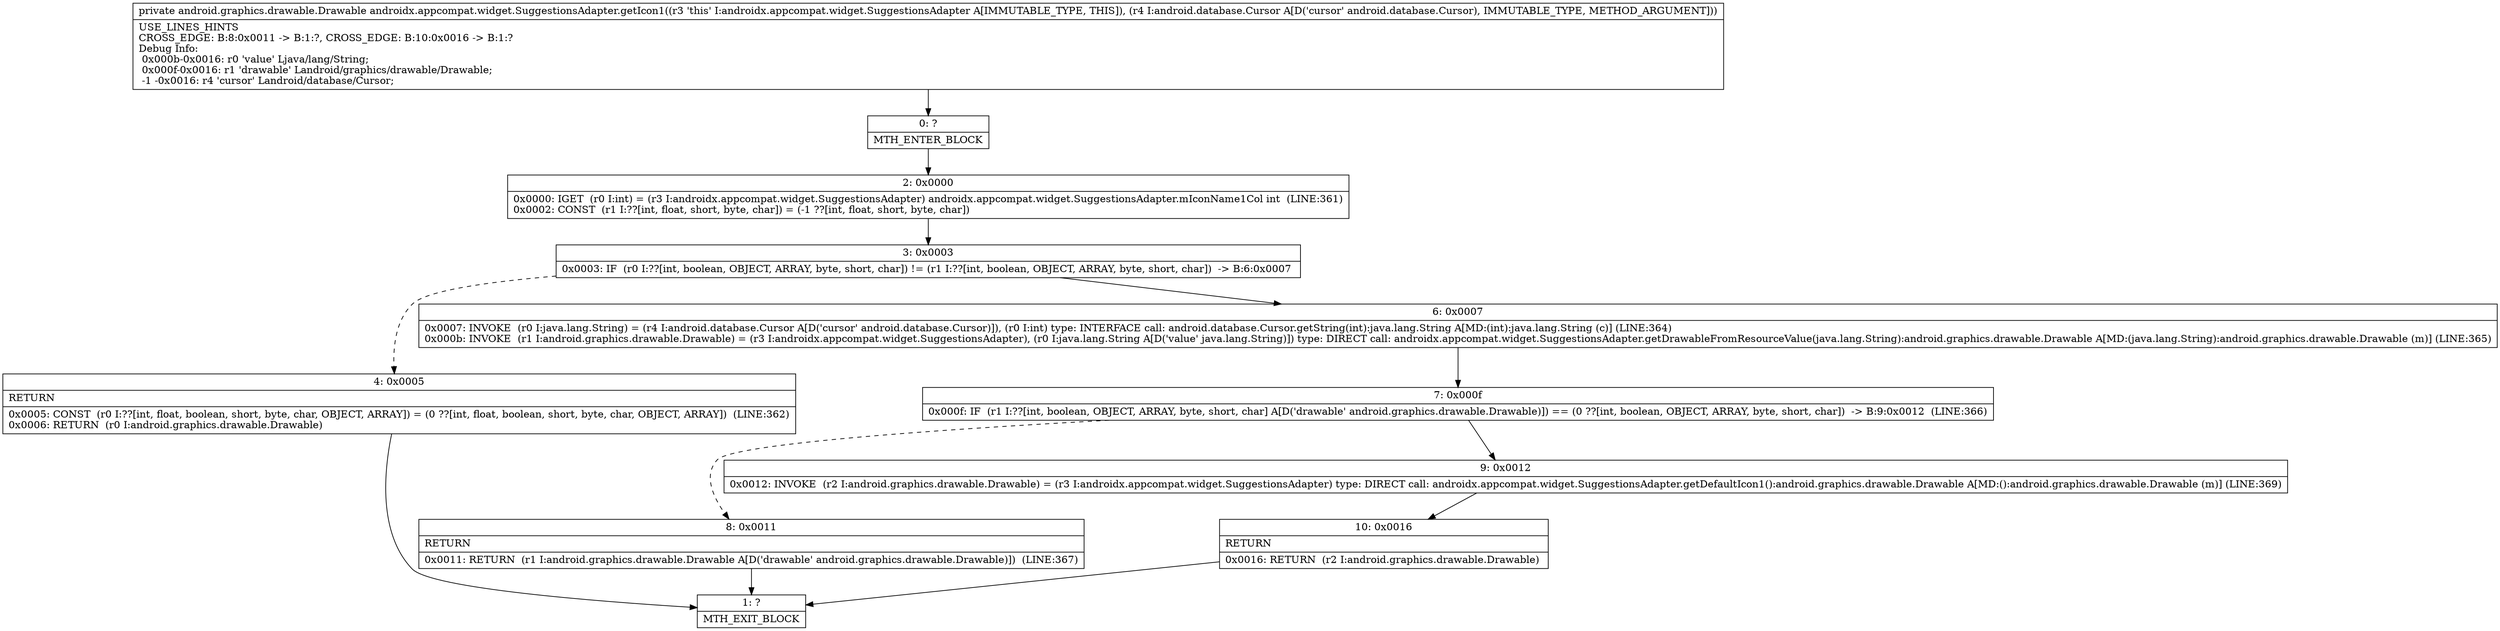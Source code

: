 digraph "CFG forandroidx.appcompat.widget.SuggestionsAdapter.getIcon1(Landroid\/database\/Cursor;)Landroid\/graphics\/drawable\/Drawable;" {
Node_0 [shape=record,label="{0\:\ ?|MTH_ENTER_BLOCK\l}"];
Node_2 [shape=record,label="{2\:\ 0x0000|0x0000: IGET  (r0 I:int) = (r3 I:androidx.appcompat.widget.SuggestionsAdapter) androidx.appcompat.widget.SuggestionsAdapter.mIconName1Col int  (LINE:361)\l0x0002: CONST  (r1 I:??[int, float, short, byte, char]) = (\-1 ??[int, float, short, byte, char]) \l}"];
Node_3 [shape=record,label="{3\:\ 0x0003|0x0003: IF  (r0 I:??[int, boolean, OBJECT, ARRAY, byte, short, char]) != (r1 I:??[int, boolean, OBJECT, ARRAY, byte, short, char])  \-\> B:6:0x0007 \l}"];
Node_4 [shape=record,label="{4\:\ 0x0005|RETURN\l|0x0005: CONST  (r0 I:??[int, float, boolean, short, byte, char, OBJECT, ARRAY]) = (0 ??[int, float, boolean, short, byte, char, OBJECT, ARRAY])  (LINE:362)\l0x0006: RETURN  (r0 I:android.graphics.drawable.Drawable) \l}"];
Node_1 [shape=record,label="{1\:\ ?|MTH_EXIT_BLOCK\l}"];
Node_6 [shape=record,label="{6\:\ 0x0007|0x0007: INVOKE  (r0 I:java.lang.String) = (r4 I:android.database.Cursor A[D('cursor' android.database.Cursor)]), (r0 I:int) type: INTERFACE call: android.database.Cursor.getString(int):java.lang.String A[MD:(int):java.lang.String (c)] (LINE:364)\l0x000b: INVOKE  (r1 I:android.graphics.drawable.Drawable) = (r3 I:androidx.appcompat.widget.SuggestionsAdapter), (r0 I:java.lang.String A[D('value' java.lang.String)]) type: DIRECT call: androidx.appcompat.widget.SuggestionsAdapter.getDrawableFromResourceValue(java.lang.String):android.graphics.drawable.Drawable A[MD:(java.lang.String):android.graphics.drawable.Drawable (m)] (LINE:365)\l}"];
Node_7 [shape=record,label="{7\:\ 0x000f|0x000f: IF  (r1 I:??[int, boolean, OBJECT, ARRAY, byte, short, char] A[D('drawable' android.graphics.drawable.Drawable)]) == (0 ??[int, boolean, OBJECT, ARRAY, byte, short, char])  \-\> B:9:0x0012  (LINE:366)\l}"];
Node_8 [shape=record,label="{8\:\ 0x0011|RETURN\l|0x0011: RETURN  (r1 I:android.graphics.drawable.Drawable A[D('drawable' android.graphics.drawable.Drawable)])  (LINE:367)\l}"];
Node_9 [shape=record,label="{9\:\ 0x0012|0x0012: INVOKE  (r2 I:android.graphics.drawable.Drawable) = (r3 I:androidx.appcompat.widget.SuggestionsAdapter) type: DIRECT call: androidx.appcompat.widget.SuggestionsAdapter.getDefaultIcon1():android.graphics.drawable.Drawable A[MD:():android.graphics.drawable.Drawable (m)] (LINE:369)\l}"];
Node_10 [shape=record,label="{10\:\ 0x0016|RETURN\l|0x0016: RETURN  (r2 I:android.graphics.drawable.Drawable) \l}"];
MethodNode[shape=record,label="{private android.graphics.drawable.Drawable androidx.appcompat.widget.SuggestionsAdapter.getIcon1((r3 'this' I:androidx.appcompat.widget.SuggestionsAdapter A[IMMUTABLE_TYPE, THIS]), (r4 I:android.database.Cursor A[D('cursor' android.database.Cursor), IMMUTABLE_TYPE, METHOD_ARGUMENT]))  | USE_LINES_HINTS\lCROSS_EDGE: B:8:0x0011 \-\> B:1:?, CROSS_EDGE: B:10:0x0016 \-\> B:1:?\lDebug Info:\l  0x000b\-0x0016: r0 'value' Ljava\/lang\/String;\l  0x000f\-0x0016: r1 'drawable' Landroid\/graphics\/drawable\/Drawable;\l  \-1 \-0x0016: r4 'cursor' Landroid\/database\/Cursor;\l}"];
MethodNode -> Node_0;Node_0 -> Node_2;
Node_2 -> Node_3;
Node_3 -> Node_4[style=dashed];
Node_3 -> Node_6;
Node_4 -> Node_1;
Node_6 -> Node_7;
Node_7 -> Node_8[style=dashed];
Node_7 -> Node_9;
Node_8 -> Node_1;
Node_9 -> Node_10;
Node_10 -> Node_1;
}


